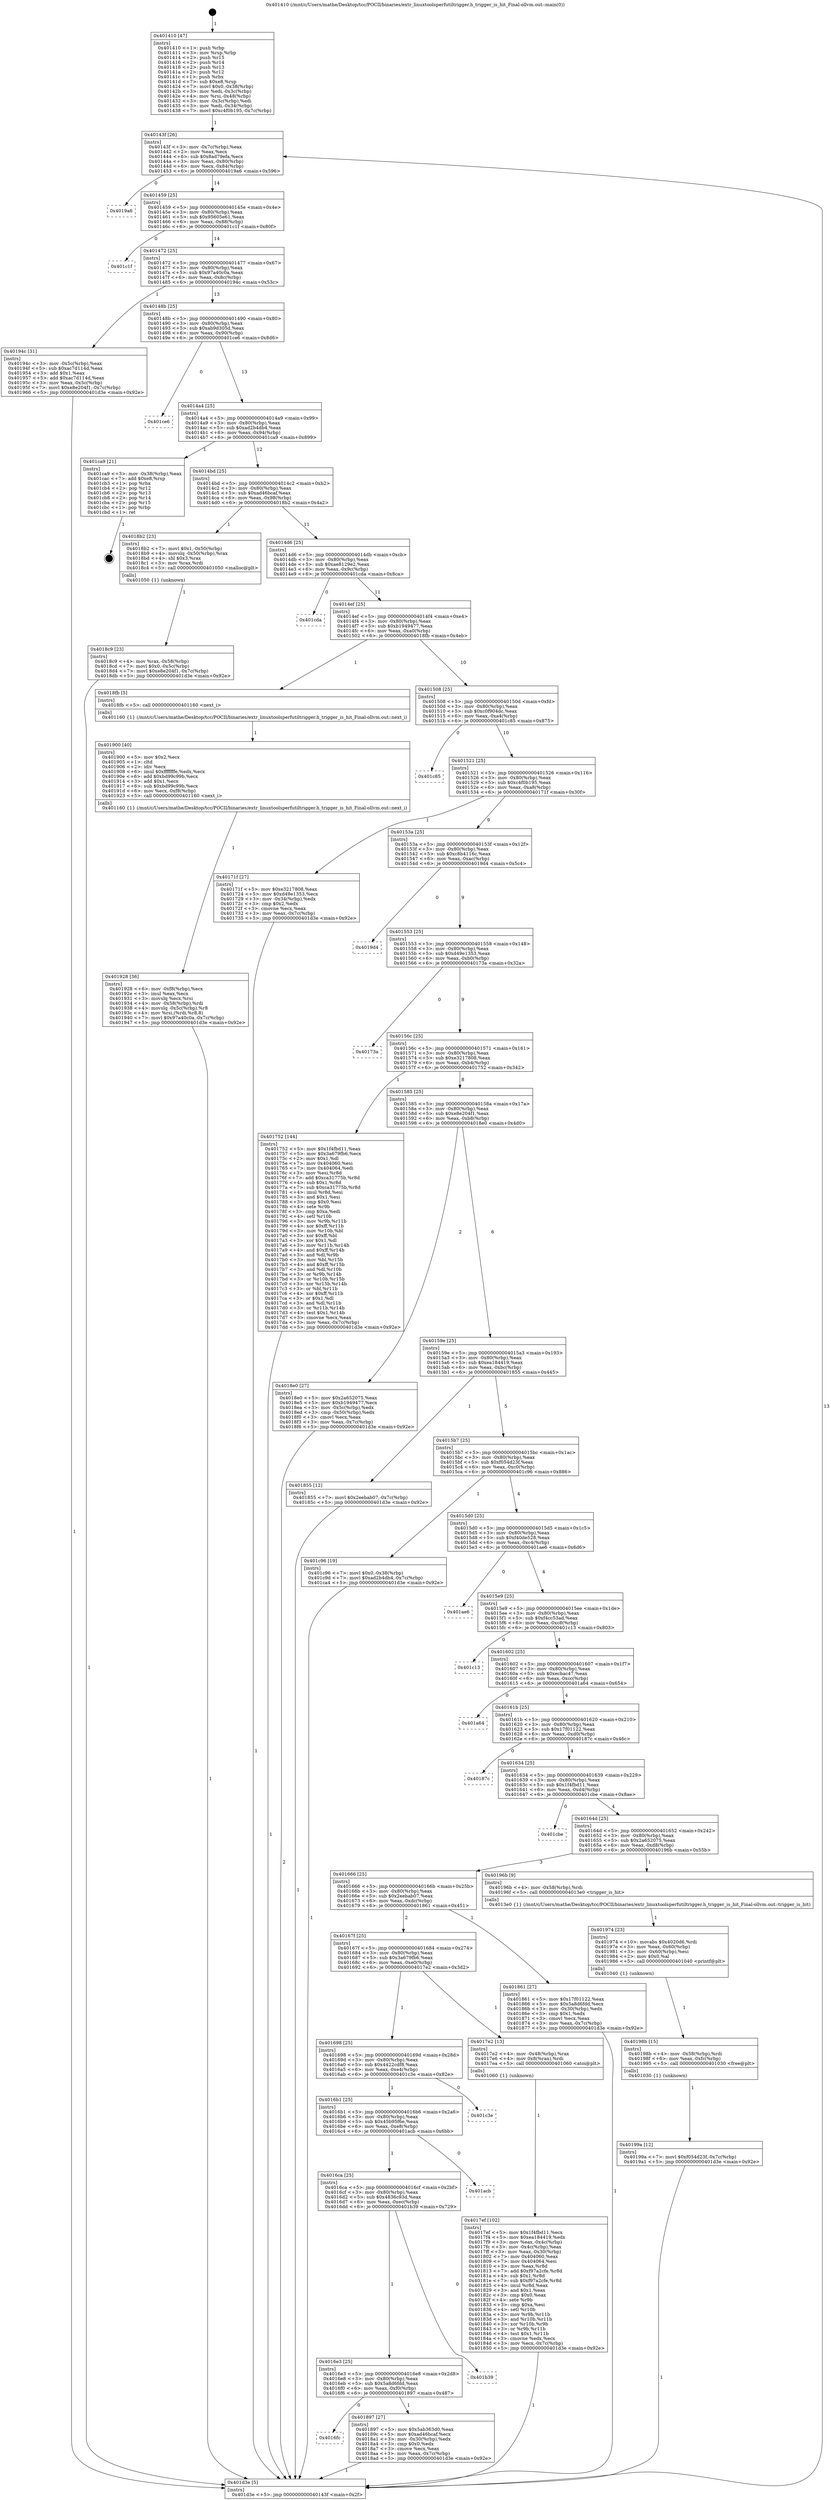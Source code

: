 digraph "0x401410" {
  label = "0x401410 (/mnt/c/Users/mathe/Desktop/tcc/POCII/binaries/extr_linuxtoolsperfutiltrigger.h_trigger_is_hit_Final-ollvm.out::main(0))"
  labelloc = "t"
  node[shape=record]

  Entry [label="",width=0.3,height=0.3,shape=circle,fillcolor=black,style=filled]
  "0x40143f" [label="{
     0x40143f [26]\l
     | [instrs]\l
     &nbsp;&nbsp;0x40143f \<+3\>: mov -0x7c(%rbp),%eax\l
     &nbsp;&nbsp;0x401442 \<+2\>: mov %eax,%ecx\l
     &nbsp;&nbsp;0x401444 \<+6\>: sub $0x8ad79efa,%ecx\l
     &nbsp;&nbsp;0x40144a \<+3\>: mov %eax,-0x80(%rbp)\l
     &nbsp;&nbsp;0x40144d \<+6\>: mov %ecx,-0x84(%rbp)\l
     &nbsp;&nbsp;0x401453 \<+6\>: je 00000000004019a6 \<main+0x596\>\l
  }"]
  "0x4019a6" [label="{
     0x4019a6\l
  }", style=dashed]
  "0x401459" [label="{
     0x401459 [25]\l
     | [instrs]\l
     &nbsp;&nbsp;0x401459 \<+5\>: jmp 000000000040145e \<main+0x4e\>\l
     &nbsp;&nbsp;0x40145e \<+3\>: mov -0x80(%rbp),%eax\l
     &nbsp;&nbsp;0x401461 \<+5\>: sub $0x95605e61,%eax\l
     &nbsp;&nbsp;0x401466 \<+6\>: mov %eax,-0x88(%rbp)\l
     &nbsp;&nbsp;0x40146c \<+6\>: je 0000000000401c1f \<main+0x80f\>\l
  }"]
  Exit [label="",width=0.3,height=0.3,shape=circle,fillcolor=black,style=filled,peripheries=2]
  "0x401c1f" [label="{
     0x401c1f\l
  }", style=dashed]
  "0x401472" [label="{
     0x401472 [25]\l
     | [instrs]\l
     &nbsp;&nbsp;0x401472 \<+5\>: jmp 0000000000401477 \<main+0x67\>\l
     &nbsp;&nbsp;0x401477 \<+3\>: mov -0x80(%rbp),%eax\l
     &nbsp;&nbsp;0x40147a \<+5\>: sub $0x97a40c0a,%eax\l
     &nbsp;&nbsp;0x40147f \<+6\>: mov %eax,-0x8c(%rbp)\l
     &nbsp;&nbsp;0x401485 \<+6\>: je 000000000040194c \<main+0x53c\>\l
  }"]
  "0x40199a" [label="{
     0x40199a [12]\l
     | [instrs]\l
     &nbsp;&nbsp;0x40199a \<+7\>: movl $0xf054d23f,-0x7c(%rbp)\l
     &nbsp;&nbsp;0x4019a1 \<+5\>: jmp 0000000000401d3e \<main+0x92e\>\l
  }"]
  "0x40194c" [label="{
     0x40194c [31]\l
     | [instrs]\l
     &nbsp;&nbsp;0x40194c \<+3\>: mov -0x5c(%rbp),%eax\l
     &nbsp;&nbsp;0x40194f \<+5\>: sub $0xac7d114d,%eax\l
     &nbsp;&nbsp;0x401954 \<+3\>: add $0x1,%eax\l
     &nbsp;&nbsp;0x401957 \<+5\>: add $0xac7d114d,%eax\l
     &nbsp;&nbsp;0x40195c \<+3\>: mov %eax,-0x5c(%rbp)\l
     &nbsp;&nbsp;0x40195f \<+7\>: movl $0xe8e204f1,-0x7c(%rbp)\l
     &nbsp;&nbsp;0x401966 \<+5\>: jmp 0000000000401d3e \<main+0x92e\>\l
  }"]
  "0x40148b" [label="{
     0x40148b [25]\l
     | [instrs]\l
     &nbsp;&nbsp;0x40148b \<+5\>: jmp 0000000000401490 \<main+0x80\>\l
     &nbsp;&nbsp;0x401490 \<+3\>: mov -0x80(%rbp),%eax\l
     &nbsp;&nbsp;0x401493 \<+5\>: sub $0xab9d305d,%eax\l
     &nbsp;&nbsp;0x401498 \<+6\>: mov %eax,-0x90(%rbp)\l
     &nbsp;&nbsp;0x40149e \<+6\>: je 0000000000401ce6 \<main+0x8d6\>\l
  }"]
  "0x40198b" [label="{
     0x40198b [15]\l
     | [instrs]\l
     &nbsp;&nbsp;0x40198b \<+4\>: mov -0x58(%rbp),%rdi\l
     &nbsp;&nbsp;0x40198f \<+6\>: mov %eax,-0xfc(%rbp)\l
     &nbsp;&nbsp;0x401995 \<+5\>: call 0000000000401030 \<free@plt\>\l
     | [calls]\l
     &nbsp;&nbsp;0x401030 \{1\} (unknown)\l
  }"]
  "0x401ce6" [label="{
     0x401ce6\l
  }", style=dashed]
  "0x4014a4" [label="{
     0x4014a4 [25]\l
     | [instrs]\l
     &nbsp;&nbsp;0x4014a4 \<+5\>: jmp 00000000004014a9 \<main+0x99\>\l
     &nbsp;&nbsp;0x4014a9 \<+3\>: mov -0x80(%rbp),%eax\l
     &nbsp;&nbsp;0x4014ac \<+5\>: sub $0xad2b4db4,%eax\l
     &nbsp;&nbsp;0x4014b1 \<+6\>: mov %eax,-0x94(%rbp)\l
     &nbsp;&nbsp;0x4014b7 \<+6\>: je 0000000000401ca9 \<main+0x899\>\l
  }"]
  "0x401974" [label="{
     0x401974 [23]\l
     | [instrs]\l
     &nbsp;&nbsp;0x401974 \<+10\>: movabs $0x4020d6,%rdi\l
     &nbsp;&nbsp;0x40197e \<+3\>: mov %eax,-0x60(%rbp)\l
     &nbsp;&nbsp;0x401981 \<+3\>: mov -0x60(%rbp),%esi\l
     &nbsp;&nbsp;0x401984 \<+2\>: mov $0x0,%al\l
     &nbsp;&nbsp;0x401986 \<+5\>: call 0000000000401040 \<printf@plt\>\l
     | [calls]\l
     &nbsp;&nbsp;0x401040 \{1\} (unknown)\l
  }"]
  "0x401ca9" [label="{
     0x401ca9 [21]\l
     | [instrs]\l
     &nbsp;&nbsp;0x401ca9 \<+3\>: mov -0x38(%rbp),%eax\l
     &nbsp;&nbsp;0x401cac \<+7\>: add $0xe8,%rsp\l
     &nbsp;&nbsp;0x401cb3 \<+1\>: pop %rbx\l
     &nbsp;&nbsp;0x401cb4 \<+2\>: pop %r12\l
     &nbsp;&nbsp;0x401cb6 \<+2\>: pop %r13\l
     &nbsp;&nbsp;0x401cb8 \<+2\>: pop %r14\l
     &nbsp;&nbsp;0x401cba \<+2\>: pop %r15\l
     &nbsp;&nbsp;0x401cbc \<+1\>: pop %rbp\l
     &nbsp;&nbsp;0x401cbd \<+1\>: ret\l
  }"]
  "0x4014bd" [label="{
     0x4014bd [25]\l
     | [instrs]\l
     &nbsp;&nbsp;0x4014bd \<+5\>: jmp 00000000004014c2 \<main+0xb2\>\l
     &nbsp;&nbsp;0x4014c2 \<+3\>: mov -0x80(%rbp),%eax\l
     &nbsp;&nbsp;0x4014c5 \<+5\>: sub $0xad46bcaf,%eax\l
     &nbsp;&nbsp;0x4014ca \<+6\>: mov %eax,-0x98(%rbp)\l
     &nbsp;&nbsp;0x4014d0 \<+6\>: je 00000000004018b2 \<main+0x4a2\>\l
  }"]
  "0x401928" [label="{
     0x401928 [36]\l
     | [instrs]\l
     &nbsp;&nbsp;0x401928 \<+6\>: mov -0xf8(%rbp),%ecx\l
     &nbsp;&nbsp;0x40192e \<+3\>: imul %eax,%ecx\l
     &nbsp;&nbsp;0x401931 \<+3\>: movslq %ecx,%rsi\l
     &nbsp;&nbsp;0x401934 \<+4\>: mov -0x58(%rbp),%rdi\l
     &nbsp;&nbsp;0x401938 \<+4\>: movslq -0x5c(%rbp),%r8\l
     &nbsp;&nbsp;0x40193c \<+4\>: mov %rsi,(%rdi,%r8,8)\l
     &nbsp;&nbsp;0x401940 \<+7\>: movl $0x97a40c0a,-0x7c(%rbp)\l
     &nbsp;&nbsp;0x401947 \<+5\>: jmp 0000000000401d3e \<main+0x92e\>\l
  }"]
  "0x4018b2" [label="{
     0x4018b2 [23]\l
     | [instrs]\l
     &nbsp;&nbsp;0x4018b2 \<+7\>: movl $0x1,-0x50(%rbp)\l
     &nbsp;&nbsp;0x4018b9 \<+4\>: movslq -0x50(%rbp),%rax\l
     &nbsp;&nbsp;0x4018bd \<+4\>: shl $0x3,%rax\l
     &nbsp;&nbsp;0x4018c1 \<+3\>: mov %rax,%rdi\l
     &nbsp;&nbsp;0x4018c4 \<+5\>: call 0000000000401050 \<malloc@plt\>\l
     | [calls]\l
     &nbsp;&nbsp;0x401050 \{1\} (unknown)\l
  }"]
  "0x4014d6" [label="{
     0x4014d6 [25]\l
     | [instrs]\l
     &nbsp;&nbsp;0x4014d6 \<+5\>: jmp 00000000004014db \<main+0xcb\>\l
     &nbsp;&nbsp;0x4014db \<+3\>: mov -0x80(%rbp),%eax\l
     &nbsp;&nbsp;0x4014de \<+5\>: sub $0xae8129e2,%eax\l
     &nbsp;&nbsp;0x4014e3 \<+6\>: mov %eax,-0x9c(%rbp)\l
     &nbsp;&nbsp;0x4014e9 \<+6\>: je 0000000000401cda \<main+0x8ca\>\l
  }"]
  "0x401900" [label="{
     0x401900 [40]\l
     | [instrs]\l
     &nbsp;&nbsp;0x401900 \<+5\>: mov $0x2,%ecx\l
     &nbsp;&nbsp;0x401905 \<+1\>: cltd\l
     &nbsp;&nbsp;0x401906 \<+2\>: idiv %ecx\l
     &nbsp;&nbsp;0x401908 \<+6\>: imul $0xfffffffe,%edx,%ecx\l
     &nbsp;&nbsp;0x40190e \<+6\>: add $0xbd99c99b,%ecx\l
     &nbsp;&nbsp;0x401914 \<+3\>: add $0x1,%ecx\l
     &nbsp;&nbsp;0x401917 \<+6\>: sub $0xbd99c99b,%ecx\l
     &nbsp;&nbsp;0x40191d \<+6\>: mov %ecx,-0xf8(%rbp)\l
     &nbsp;&nbsp;0x401923 \<+5\>: call 0000000000401160 \<next_i\>\l
     | [calls]\l
     &nbsp;&nbsp;0x401160 \{1\} (/mnt/c/Users/mathe/Desktop/tcc/POCII/binaries/extr_linuxtoolsperfutiltrigger.h_trigger_is_hit_Final-ollvm.out::next_i)\l
  }"]
  "0x401cda" [label="{
     0x401cda\l
  }", style=dashed]
  "0x4014ef" [label="{
     0x4014ef [25]\l
     | [instrs]\l
     &nbsp;&nbsp;0x4014ef \<+5\>: jmp 00000000004014f4 \<main+0xe4\>\l
     &nbsp;&nbsp;0x4014f4 \<+3\>: mov -0x80(%rbp),%eax\l
     &nbsp;&nbsp;0x4014f7 \<+5\>: sub $0xb1949477,%eax\l
     &nbsp;&nbsp;0x4014fc \<+6\>: mov %eax,-0xa0(%rbp)\l
     &nbsp;&nbsp;0x401502 \<+6\>: je 00000000004018fb \<main+0x4eb\>\l
  }"]
  "0x4018c9" [label="{
     0x4018c9 [23]\l
     | [instrs]\l
     &nbsp;&nbsp;0x4018c9 \<+4\>: mov %rax,-0x58(%rbp)\l
     &nbsp;&nbsp;0x4018cd \<+7\>: movl $0x0,-0x5c(%rbp)\l
     &nbsp;&nbsp;0x4018d4 \<+7\>: movl $0xe8e204f1,-0x7c(%rbp)\l
     &nbsp;&nbsp;0x4018db \<+5\>: jmp 0000000000401d3e \<main+0x92e\>\l
  }"]
  "0x4018fb" [label="{
     0x4018fb [5]\l
     | [instrs]\l
     &nbsp;&nbsp;0x4018fb \<+5\>: call 0000000000401160 \<next_i\>\l
     | [calls]\l
     &nbsp;&nbsp;0x401160 \{1\} (/mnt/c/Users/mathe/Desktop/tcc/POCII/binaries/extr_linuxtoolsperfutiltrigger.h_trigger_is_hit_Final-ollvm.out::next_i)\l
  }"]
  "0x401508" [label="{
     0x401508 [25]\l
     | [instrs]\l
     &nbsp;&nbsp;0x401508 \<+5\>: jmp 000000000040150d \<main+0xfd\>\l
     &nbsp;&nbsp;0x40150d \<+3\>: mov -0x80(%rbp),%eax\l
     &nbsp;&nbsp;0x401510 \<+5\>: sub $0xc0f904dc,%eax\l
     &nbsp;&nbsp;0x401515 \<+6\>: mov %eax,-0xa4(%rbp)\l
     &nbsp;&nbsp;0x40151b \<+6\>: je 0000000000401c85 \<main+0x875\>\l
  }"]
  "0x4016fc" [label="{
     0x4016fc\l
  }", style=dashed]
  "0x401c85" [label="{
     0x401c85\l
  }", style=dashed]
  "0x401521" [label="{
     0x401521 [25]\l
     | [instrs]\l
     &nbsp;&nbsp;0x401521 \<+5\>: jmp 0000000000401526 \<main+0x116\>\l
     &nbsp;&nbsp;0x401526 \<+3\>: mov -0x80(%rbp),%eax\l
     &nbsp;&nbsp;0x401529 \<+5\>: sub $0xc4f0b195,%eax\l
     &nbsp;&nbsp;0x40152e \<+6\>: mov %eax,-0xa8(%rbp)\l
     &nbsp;&nbsp;0x401534 \<+6\>: je 000000000040171f \<main+0x30f\>\l
  }"]
  "0x401897" [label="{
     0x401897 [27]\l
     | [instrs]\l
     &nbsp;&nbsp;0x401897 \<+5\>: mov $0x5ab363d0,%eax\l
     &nbsp;&nbsp;0x40189c \<+5\>: mov $0xad46bcaf,%ecx\l
     &nbsp;&nbsp;0x4018a1 \<+3\>: mov -0x30(%rbp),%edx\l
     &nbsp;&nbsp;0x4018a4 \<+3\>: cmp $0x0,%edx\l
     &nbsp;&nbsp;0x4018a7 \<+3\>: cmove %ecx,%eax\l
     &nbsp;&nbsp;0x4018aa \<+3\>: mov %eax,-0x7c(%rbp)\l
     &nbsp;&nbsp;0x4018ad \<+5\>: jmp 0000000000401d3e \<main+0x92e\>\l
  }"]
  "0x40171f" [label="{
     0x40171f [27]\l
     | [instrs]\l
     &nbsp;&nbsp;0x40171f \<+5\>: mov $0xe3217808,%eax\l
     &nbsp;&nbsp;0x401724 \<+5\>: mov $0xd49e1353,%ecx\l
     &nbsp;&nbsp;0x401729 \<+3\>: mov -0x34(%rbp),%edx\l
     &nbsp;&nbsp;0x40172c \<+3\>: cmp $0x2,%edx\l
     &nbsp;&nbsp;0x40172f \<+3\>: cmovne %ecx,%eax\l
     &nbsp;&nbsp;0x401732 \<+3\>: mov %eax,-0x7c(%rbp)\l
     &nbsp;&nbsp;0x401735 \<+5\>: jmp 0000000000401d3e \<main+0x92e\>\l
  }"]
  "0x40153a" [label="{
     0x40153a [25]\l
     | [instrs]\l
     &nbsp;&nbsp;0x40153a \<+5\>: jmp 000000000040153f \<main+0x12f\>\l
     &nbsp;&nbsp;0x40153f \<+3\>: mov -0x80(%rbp),%eax\l
     &nbsp;&nbsp;0x401542 \<+5\>: sub $0xc8b4116c,%eax\l
     &nbsp;&nbsp;0x401547 \<+6\>: mov %eax,-0xac(%rbp)\l
     &nbsp;&nbsp;0x40154d \<+6\>: je 00000000004019d4 \<main+0x5c4\>\l
  }"]
  "0x401d3e" [label="{
     0x401d3e [5]\l
     | [instrs]\l
     &nbsp;&nbsp;0x401d3e \<+5\>: jmp 000000000040143f \<main+0x2f\>\l
  }"]
  "0x401410" [label="{
     0x401410 [47]\l
     | [instrs]\l
     &nbsp;&nbsp;0x401410 \<+1\>: push %rbp\l
     &nbsp;&nbsp;0x401411 \<+3\>: mov %rsp,%rbp\l
     &nbsp;&nbsp;0x401414 \<+2\>: push %r15\l
     &nbsp;&nbsp;0x401416 \<+2\>: push %r14\l
     &nbsp;&nbsp;0x401418 \<+2\>: push %r13\l
     &nbsp;&nbsp;0x40141a \<+2\>: push %r12\l
     &nbsp;&nbsp;0x40141c \<+1\>: push %rbx\l
     &nbsp;&nbsp;0x40141d \<+7\>: sub $0xe8,%rsp\l
     &nbsp;&nbsp;0x401424 \<+7\>: movl $0x0,-0x38(%rbp)\l
     &nbsp;&nbsp;0x40142b \<+3\>: mov %edi,-0x3c(%rbp)\l
     &nbsp;&nbsp;0x40142e \<+4\>: mov %rsi,-0x48(%rbp)\l
     &nbsp;&nbsp;0x401432 \<+3\>: mov -0x3c(%rbp),%edi\l
     &nbsp;&nbsp;0x401435 \<+3\>: mov %edi,-0x34(%rbp)\l
     &nbsp;&nbsp;0x401438 \<+7\>: movl $0xc4f0b195,-0x7c(%rbp)\l
  }"]
  "0x4016e3" [label="{
     0x4016e3 [25]\l
     | [instrs]\l
     &nbsp;&nbsp;0x4016e3 \<+5\>: jmp 00000000004016e8 \<main+0x2d8\>\l
     &nbsp;&nbsp;0x4016e8 \<+3\>: mov -0x80(%rbp),%eax\l
     &nbsp;&nbsp;0x4016eb \<+5\>: sub $0x5a8d6fdd,%eax\l
     &nbsp;&nbsp;0x4016f0 \<+6\>: mov %eax,-0xf0(%rbp)\l
     &nbsp;&nbsp;0x4016f6 \<+6\>: je 0000000000401897 \<main+0x487\>\l
  }"]
  "0x4019d4" [label="{
     0x4019d4\l
  }", style=dashed]
  "0x401553" [label="{
     0x401553 [25]\l
     | [instrs]\l
     &nbsp;&nbsp;0x401553 \<+5\>: jmp 0000000000401558 \<main+0x148\>\l
     &nbsp;&nbsp;0x401558 \<+3\>: mov -0x80(%rbp),%eax\l
     &nbsp;&nbsp;0x40155b \<+5\>: sub $0xd49e1353,%eax\l
     &nbsp;&nbsp;0x401560 \<+6\>: mov %eax,-0xb0(%rbp)\l
     &nbsp;&nbsp;0x401566 \<+6\>: je 000000000040173a \<main+0x32a\>\l
  }"]
  "0x401b39" [label="{
     0x401b39\l
  }", style=dashed]
  "0x40173a" [label="{
     0x40173a\l
  }", style=dashed]
  "0x40156c" [label="{
     0x40156c [25]\l
     | [instrs]\l
     &nbsp;&nbsp;0x40156c \<+5\>: jmp 0000000000401571 \<main+0x161\>\l
     &nbsp;&nbsp;0x401571 \<+3\>: mov -0x80(%rbp),%eax\l
     &nbsp;&nbsp;0x401574 \<+5\>: sub $0xe3217808,%eax\l
     &nbsp;&nbsp;0x401579 \<+6\>: mov %eax,-0xb4(%rbp)\l
     &nbsp;&nbsp;0x40157f \<+6\>: je 0000000000401752 \<main+0x342\>\l
  }"]
  "0x4016ca" [label="{
     0x4016ca [25]\l
     | [instrs]\l
     &nbsp;&nbsp;0x4016ca \<+5\>: jmp 00000000004016cf \<main+0x2bf\>\l
     &nbsp;&nbsp;0x4016cf \<+3\>: mov -0x80(%rbp),%eax\l
     &nbsp;&nbsp;0x4016d2 \<+5\>: sub $0x4836c93d,%eax\l
     &nbsp;&nbsp;0x4016d7 \<+6\>: mov %eax,-0xec(%rbp)\l
     &nbsp;&nbsp;0x4016dd \<+6\>: je 0000000000401b39 \<main+0x729\>\l
  }"]
  "0x401752" [label="{
     0x401752 [144]\l
     | [instrs]\l
     &nbsp;&nbsp;0x401752 \<+5\>: mov $0x1f4fbd11,%eax\l
     &nbsp;&nbsp;0x401757 \<+5\>: mov $0x3a679fb6,%ecx\l
     &nbsp;&nbsp;0x40175c \<+2\>: mov $0x1,%dl\l
     &nbsp;&nbsp;0x40175e \<+7\>: mov 0x404060,%esi\l
     &nbsp;&nbsp;0x401765 \<+7\>: mov 0x404064,%edi\l
     &nbsp;&nbsp;0x40176c \<+3\>: mov %esi,%r8d\l
     &nbsp;&nbsp;0x40176f \<+7\>: add $0xca31775b,%r8d\l
     &nbsp;&nbsp;0x401776 \<+4\>: sub $0x1,%r8d\l
     &nbsp;&nbsp;0x40177a \<+7\>: sub $0xca31775b,%r8d\l
     &nbsp;&nbsp;0x401781 \<+4\>: imul %r8d,%esi\l
     &nbsp;&nbsp;0x401785 \<+3\>: and $0x1,%esi\l
     &nbsp;&nbsp;0x401788 \<+3\>: cmp $0x0,%esi\l
     &nbsp;&nbsp;0x40178b \<+4\>: sete %r9b\l
     &nbsp;&nbsp;0x40178f \<+3\>: cmp $0xa,%edi\l
     &nbsp;&nbsp;0x401792 \<+4\>: setl %r10b\l
     &nbsp;&nbsp;0x401796 \<+3\>: mov %r9b,%r11b\l
     &nbsp;&nbsp;0x401799 \<+4\>: xor $0xff,%r11b\l
     &nbsp;&nbsp;0x40179d \<+3\>: mov %r10b,%bl\l
     &nbsp;&nbsp;0x4017a0 \<+3\>: xor $0xff,%bl\l
     &nbsp;&nbsp;0x4017a3 \<+3\>: xor $0x1,%dl\l
     &nbsp;&nbsp;0x4017a6 \<+3\>: mov %r11b,%r14b\l
     &nbsp;&nbsp;0x4017a9 \<+4\>: and $0xff,%r14b\l
     &nbsp;&nbsp;0x4017ad \<+3\>: and %dl,%r9b\l
     &nbsp;&nbsp;0x4017b0 \<+3\>: mov %bl,%r15b\l
     &nbsp;&nbsp;0x4017b3 \<+4\>: and $0xff,%r15b\l
     &nbsp;&nbsp;0x4017b7 \<+3\>: and %dl,%r10b\l
     &nbsp;&nbsp;0x4017ba \<+3\>: or %r9b,%r14b\l
     &nbsp;&nbsp;0x4017bd \<+3\>: or %r10b,%r15b\l
     &nbsp;&nbsp;0x4017c0 \<+3\>: xor %r15b,%r14b\l
     &nbsp;&nbsp;0x4017c3 \<+3\>: or %bl,%r11b\l
     &nbsp;&nbsp;0x4017c6 \<+4\>: xor $0xff,%r11b\l
     &nbsp;&nbsp;0x4017ca \<+3\>: or $0x1,%dl\l
     &nbsp;&nbsp;0x4017cd \<+3\>: and %dl,%r11b\l
     &nbsp;&nbsp;0x4017d0 \<+3\>: or %r11b,%r14b\l
     &nbsp;&nbsp;0x4017d3 \<+4\>: test $0x1,%r14b\l
     &nbsp;&nbsp;0x4017d7 \<+3\>: cmovne %ecx,%eax\l
     &nbsp;&nbsp;0x4017da \<+3\>: mov %eax,-0x7c(%rbp)\l
     &nbsp;&nbsp;0x4017dd \<+5\>: jmp 0000000000401d3e \<main+0x92e\>\l
  }"]
  "0x401585" [label="{
     0x401585 [25]\l
     | [instrs]\l
     &nbsp;&nbsp;0x401585 \<+5\>: jmp 000000000040158a \<main+0x17a\>\l
     &nbsp;&nbsp;0x40158a \<+3\>: mov -0x80(%rbp),%eax\l
     &nbsp;&nbsp;0x40158d \<+5\>: sub $0xe8e204f1,%eax\l
     &nbsp;&nbsp;0x401592 \<+6\>: mov %eax,-0xb8(%rbp)\l
     &nbsp;&nbsp;0x401598 \<+6\>: je 00000000004018e0 \<main+0x4d0\>\l
  }"]
  "0x401acb" [label="{
     0x401acb\l
  }", style=dashed]
  "0x4018e0" [label="{
     0x4018e0 [27]\l
     | [instrs]\l
     &nbsp;&nbsp;0x4018e0 \<+5\>: mov $0x2a652075,%eax\l
     &nbsp;&nbsp;0x4018e5 \<+5\>: mov $0xb1949477,%ecx\l
     &nbsp;&nbsp;0x4018ea \<+3\>: mov -0x5c(%rbp),%edx\l
     &nbsp;&nbsp;0x4018ed \<+3\>: cmp -0x50(%rbp),%edx\l
     &nbsp;&nbsp;0x4018f0 \<+3\>: cmovl %ecx,%eax\l
     &nbsp;&nbsp;0x4018f3 \<+3\>: mov %eax,-0x7c(%rbp)\l
     &nbsp;&nbsp;0x4018f6 \<+5\>: jmp 0000000000401d3e \<main+0x92e\>\l
  }"]
  "0x40159e" [label="{
     0x40159e [25]\l
     | [instrs]\l
     &nbsp;&nbsp;0x40159e \<+5\>: jmp 00000000004015a3 \<main+0x193\>\l
     &nbsp;&nbsp;0x4015a3 \<+3\>: mov -0x80(%rbp),%eax\l
     &nbsp;&nbsp;0x4015a6 \<+5\>: sub $0xea184419,%eax\l
     &nbsp;&nbsp;0x4015ab \<+6\>: mov %eax,-0xbc(%rbp)\l
     &nbsp;&nbsp;0x4015b1 \<+6\>: je 0000000000401855 \<main+0x445\>\l
  }"]
  "0x4016b1" [label="{
     0x4016b1 [25]\l
     | [instrs]\l
     &nbsp;&nbsp;0x4016b1 \<+5\>: jmp 00000000004016b6 \<main+0x2a6\>\l
     &nbsp;&nbsp;0x4016b6 \<+3\>: mov -0x80(%rbp),%eax\l
     &nbsp;&nbsp;0x4016b9 \<+5\>: sub $0x45b95f6e,%eax\l
     &nbsp;&nbsp;0x4016be \<+6\>: mov %eax,-0xe8(%rbp)\l
     &nbsp;&nbsp;0x4016c4 \<+6\>: je 0000000000401acb \<main+0x6bb\>\l
  }"]
  "0x401855" [label="{
     0x401855 [12]\l
     | [instrs]\l
     &nbsp;&nbsp;0x401855 \<+7\>: movl $0x2eebab07,-0x7c(%rbp)\l
     &nbsp;&nbsp;0x40185c \<+5\>: jmp 0000000000401d3e \<main+0x92e\>\l
  }"]
  "0x4015b7" [label="{
     0x4015b7 [25]\l
     | [instrs]\l
     &nbsp;&nbsp;0x4015b7 \<+5\>: jmp 00000000004015bc \<main+0x1ac\>\l
     &nbsp;&nbsp;0x4015bc \<+3\>: mov -0x80(%rbp),%eax\l
     &nbsp;&nbsp;0x4015bf \<+5\>: sub $0xf054d23f,%eax\l
     &nbsp;&nbsp;0x4015c4 \<+6\>: mov %eax,-0xc0(%rbp)\l
     &nbsp;&nbsp;0x4015ca \<+6\>: je 0000000000401c96 \<main+0x886\>\l
  }"]
  "0x401c3e" [label="{
     0x401c3e\l
  }", style=dashed]
  "0x401c96" [label="{
     0x401c96 [19]\l
     | [instrs]\l
     &nbsp;&nbsp;0x401c96 \<+7\>: movl $0x0,-0x38(%rbp)\l
     &nbsp;&nbsp;0x401c9d \<+7\>: movl $0xad2b4db4,-0x7c(%rbp)\l
     &nbsp;&nbsp;0x401ca4 \<+5\>: jmp 0000000000401d3e \<main+0x92e\>\l
  }"]
  "0x4015d0" [label="{
     0x4015d0 [25]\l
     | [instrs]\l
     &nbsp;&nbsp;0x4015d0 \<+5\>: jmp 00000000004015d5 \<main+0x1c5\>\l
     &nbsp;&nbsp;0x4015d5 \<+3\>: mov -0x80(%rbp),%eax\l
     &nbsp;&nbsp;0x4015d8 \<+5\>: sub $0xf40de528,%eax\l
     &nbsp;&nbsp;0x4015dd \<+6\>: mov %eax,-0xc4(%rbp)\l
     &nbsp;&nbsp;0x4015e3 \<+6\>: je 0000000000401ae6 \<main+0x6d6\>\l
  }"]
  "0x4017ef" [label="{
     0x4017ef [102]\l
     | [instrs]\l
     &nbsp;&nbsp;0x4017ef \<+5\>: mov $0x1f4fbd11,%ecx\l
     &nbsp;&nbsp;0x4017f4 \<+5\>: mov $0xea184419,%edx\l
     &nbsp;&nbsp;0x4017f9 \<+3\>: mov %eax,-0x4c(%rbp)\l
     &nbsp;&nbsp;0x4017fc \<+3\>: mov -0x4c(%rbp),%eax\l
     &nbsp;&nbsp;0x4017ff \<+3\>: mov %eax,-0x30(%rbp)\l
     &nbsp;&nbsp;0x401802 \<+7\>: mov 0x404060,%eax\l
     &nbsp;&nbsp;0x401809 \<+7\>: mov 0x404064,%esi\l
     &nbsp;&nbsp;0x401810 \<+3\>: mov %eax,%r8d\l
     &nbsp;&nbsp;0x401813 \<+7\>: add $0xf97a2cfe,%r8d\l
     &nbsp;&nbsp;0x40181a \<+4\>: sub $0x1,%r8d\l
     &nbsp;&nbsp;0x40181e \<+7\>: sub $0xf97a2cfe,%r8d\l
     &nbsp;&nbsp;0x401825 \<+4\>: imul %r8d,%eax\l
     &nbsp;&nbsp;0x401829 \<+3\>: and $0x1,%eax\l
     &nbsp;&nbsp;0x40182c \<+3\>: cmp $0x0,%eax\l
     &nbsp;&nbsp;0x40182f \<+4\>: sete %r9b\l
     &nbsp;&nbsp;0x401833 \<+3\>: cmp $0xa,%esi\l
     &nbsp;&nbsp;0x401836 \<+4\>: setl %r10b\l
     &nbsp;&nbsp;0x40183a \<+3\>: mov %r9b,%r11b\l
     &nbsp;&nbsp;0x40183d \<+3\>: and %r10b,%r11b\l
     &nbsp;&nbsp;0x401840 \<+3\>: xor %r10b,%r9b\l
     &nbsp;&nbsp;0x401843 \<+3\>: or %r9b,%r11b\l
     &nbsp;&nbsp;0x401846 \<+4\>: test $0x1,%r11b\l
     &nbsp;&nbsp;0x40184a \<+3\>: cmovne %edx,%ecx\l
     &nbsp;&nbsp;0x40184d \<+3\>: mov %ecx,-0x7c(%rbp)\l
     &nbsp;&nbsp;0x401850 \<+5\>: jmp 0000000000401d3e \<main+0x92e\>\l
  }"]
  "0x401ae6" [label="{
     0x401ae6\l
  }", style=dashed]
  "0x4015e9" [label="{
     0x4015e9 [25]\l
     | [instrs]\l
     &nbsp;&nbsp;0x4015e9 \<+5\>: jmp 00000000004015ee \<main+0x1de\>\l
     &nbsp;&nbsp;0x4015ee \<+3\>: mov -0x80(%rbp),%eax\l
     &nbsp;&nbsp;0x4015f1 \<+5\>: sub $0xf4cc53ad,%eax\l
     &nbsp;&nbsp;0x4015f6 \<+6\>: mov %eax,-0xc8(%rbp)\l
     &nbsp;&nbsp;0x4015fc \<+6\>: je 0000000000401c13 \<main+0x803\>\l
  }"]
  "0x401698" [label="{
     0x401698 [25]\l
     | [instrs]\l
     &nbsp;&nbsp;0x401698 \<+5\>: jmp 000000000040169d \<main+0x28d\>\l
     &nbsp;&nbsp;0x40169d \<+3\>: mov -0x80(%rbp),%eax\l
     &nbsp;&nbsp;0x4016a0 \<+5\>: sub $0x4422cdf8,%eax\l
     &nbsp;&nbsp;0x4016a5 \<+6\>: mov %eax,-0xe4(%rbp)\l
     &nbsp;&nbsp;0x4016ab \<+6\>: je 0000000000401c3e \<main+0x82e\>\l
  }"]
  "0x401c13" [label="{
     0x401c13\l
  }", style=dashed]
  "0x401602" [label="{
     0x401602 [25]\l
     | [instrs]\l
     &nbsp;&nbsp;0x401602 \<+5\>: jmp 0000000000401607 \<main+0x1f7\>\l
     &nbsp;&nbsp;0x401607 \<+3\>: mov -0x80(%rbp),%eax\l
     &nbsp;&nbsp;0x40160a \<+5\>: sub $0xecbac47,%eax\l
     &nbsp;&nbsp;0x40160f \<+6\>: mov %eax,-0xcc(%rbp)\l
     &nbsp;&nbsp;0x401615 \<+6\>: je 0000000000401a64 \<main+0x654\>\l
  }"]
  "0x4017e2" [label="{
     0x4017e2 [13]\l
     | [instrs]\l
     &nbsp;&nbsp;0x4017e2 \<+4\>: mov -0x48(%rbp),%rax\l
     &nbsp;&nbsp;0x4017e6 \<+4\>: mov 0x8(%rax),%rdi\l
     &nbsp;&nbsp;0x4017ea \<+5\>: call 0000000000401060 \<atoi@plt\>\l
     | [calls]\l
     &nbsp;&nbsp;0x401060 \{1\} (unknown)\l
  }"]
  "0x401a64" [label="{
     0x401a64\l
  }", style=dashed]
  "0x40161b" [label="{
     0x40161b [25]\l
     | [instrs]\l
     &nbsp;&nbsp;0x40161b \<+5\>: jmp 0000000000401620 \<main+0x210\>\l
     &nbsp;&nbsp;0x401620 \<+3\>: mov -0x80(%rbp),%eax\l
     &nbsp;&nbsp;0x401623 \<+5\>: sub $0x17f01122,%eax\l
     &nbsp;&nbsp;0x401628 \<+6\>: mov %eax,-0xd0(%rbp)\l
     &nbsp;&nbsp;0x40162e \<+6\>: je 000000000040187c \<main+0x46c\>\l
  }"]
  "0x40167f" [label="{
     0x40167f [25]\l
     | [instrs]\l
     &nbsp;&nbsp;0x40167f \<+5\>: jmp 0000000000401684 \<main+0x274\>\l
     &nbsp;&nbsp;0x401684 \<+3\>: mov -0x80(%rbp),%eax\l
     &nbsp;&nbsp;0x401687 \<+5\>: sub $0x3a679fb6,%eax\l
     &nbsp;&nbsp;0x40168c \<+6\>: mov %eax,-0xe0(%rbp)\l
     &nbsp;&nbsp;0x401692 \<+6\>: je 00000000004017e2 \<main+0x3d2\>\l
  }"]
  "0x40187c" [label="{
     0x40187c\l
  }", style=dashed]
  "0x401634" [label="{
     0x401634 [25]\l
     | [instrs]\l
     &nbsp;&nbsp;0x401634 \<+5\>: jmp 0000000000401639 \<main+0x229\>\l
     &nbsp;&nbsp;0x401639 \<+3\>: mov -0x80(%rbp),%eax\l
     &nbsp;&nbsp;0x40163c \<+5\>: sub $0x1f4fbd11,%eax\l
     &nbsp;&nbsp;0x401641 \<+6\>: mov %eax,-0xd4(%rbp)\l
     &nbsp;&nbsp;0x401647 \<+6\>: je 0000000000401cbe \<main+0x8ae\>\l
  }"]
  "0x401861" [label="{
     0x401861 [27]\l
     | [instrs]\l
     &nbsp;&nbsp;0x401861 \<+5\>: mov $0x17f01122,%eax\l
     &nbsp;&nbsp;0x401866 \<+5\>: mov $0x5a8d6fdd,%ecx\l
     &nbsp;&nbsp;0x40186b \<+3\>: mov -0x30(%rbp),%edx\l
     &nbsp;&nbsp;0x40186e \<+3\>: cmp $0x1,%edx\l
     &nbsp;&nbsp;0x401871 \<+3\>: cmovl %ecx,%eax\l
     &nbsp;&nbsp;0x401874 \<+3\>: mov %eax,-0x7c(%rbp)\l
     &nbsp;&nbsp;0x401877 \<+5\>: jmp 0000000000401d3e \<main+0x92e\>\l
  }"]
  "0x401cbe" [label="{
     0x401cbe\l
  }", style=dashed]
  "0x40164d" [label="{
     0x40164d [25]\l
     | [instrs]\l
     &nbsp;&nbsp;0x40164d \<+5\>: jmp 0000000000401652 \<main+0x242\>\l
     &nbsp;&nbsp;0x401652 \<+3\>: mov -0x80(%rbp),%eax\l
     &nbsp;&nbsp;0x401655 \<+5\>: sub $0x2a652075,%eax\l
     &nbsp;&nbsp;0x40165a \<+6\>: mov %eax,-0xd8(%rbp)\l
     &nbsp;&nbsp;0x401660 \<+6\>: je 000000000040196b \<main+0x55b\>\l
  }"]
  "0x401666" [label="{
     0x401666 [25]\l
     | [instrs]\l
     &nbsp;&nbsp;0x401666 \<+5\>: jmp 000000000040166b \<main+0x25b\>\l
     &nbsp;&nbsp;0x40166b \<+3\>: mov -0x80(%rbp),%eax\l
     &nbsp;&nbsp;0x40166e \<+5\>: sub $0x2eebab07,%eax\l
     &nbsp;&nbsp;0x401673 \<+6\>: mov %eax,-0xdc(%rbp)\l
     &nbsp;&nbsp;0x401679 \<+6\>: je 0000000000401861 \<main+0x451\>\l
  }"]
  "0x40196b" [label="{
     0x40196b [9]\l
     | [instrs]\l
     &nbsp;&nbsp;0x40196b \<+4\>: mov -0x58(%rbp),%rdi\l
     &nbsp;&nbsp;0x40196f \<+5\>: call 00000000004013e0 \<trigger_is_hit\>\l
     | [calls]\l
     &nbsp;&nbsp;0x4013e0 \{1\} (/mnt/c/Users/mathe/Desktop/tcc/POCII/binaries/extr_linuxtoolsperfutiltrigger.h_trigger_is_hit_Final-ollvm.out::trigger_is_hit)\l
  }"]
  Entry -> "0x401410" [label=" 1"]
  "0x40143f" -> "0x4019a6" [label=" 0"]
  "0x40143f" -> "0x401459" [label=" 14"]
  "0x401ca9" -> Exit [label=" 1"]
  "0x401459" -> "0x401c1f" [label=" 0"]
  "0x401459" -> "0x401472" [label=" 14"]
  "0x401c96" -> "0x401d3e" [label=" 1"]
  "0x401472" -> "0x40194c" [label=" 1"]
  "0x401472" -> "0x40148b" [label=" 13"]
  "0x40199a" -> "0x401d3e" [label=" 1"]
  "0x40148b" -> "0x401ce6" [label=" 0"]
  "0x40148b" -> "0x4014a4" [label=" 13"]
  "0x40198b" -> "0x40199a" [label=" 1"]
  "0x4014a4" -> "0x401ca9" [label=" 1"]
  "0x4014a4" -> "0x4014bd" [label=" 12"]
  "0x401974" -> "0x40198b" [label=" 1"]
  "0x4014bd" -> "0x4018b2" [label=" 1"]
  "0x4014bd" -> "0x4014d6" [label=" 11"]
  "0x40196b" -> "0x401974" [label=" 1"]
  "0x4014d6" -> "0x401cda" [label=" 0"]
  "0x4014d6" -> "0x4014ef" [label=" 11"]
  "0x40194c" -> "0x401d3e" [label=" 1"]
  "0x4014ef" -> "0x4018fb" [label=" 1"]
  "0x4014ef" -> "0x401508" [label=" 10"]
  "0x401928" -> "0x401d3e" [label=" 1"]
  "0x401508" -> "0x401c85" [label=" 0"]
  "0x401508" -> "0x401521" [label=" 10"]
  "0x401900" -> "0x401928" [label=" 1"]
  "0x401521" -> "0x40171f" [label=" 1"]
  "0x401521" -> "0x40153a" [label=" 9"]
  "0x40171f" -> "0x401d3e" [label=" 1"]
  "0x401410" -> "0x40143f" [label=" 1"]
  "0x401d3e" -> "0x40143f" [label=" 13"]
  "0x4018fb" -> "0x401900" [label=" 1"]
  "0x40153a" -> "0x4019d4" [label=" 0"]
  "0x40153a" -> "0x401553" [label=" 9"]
  "0x4018c9" -> "0x401d3e" [label=" 1"]
  "0x401553" -> "0x40173a" [label=" 0"]
  "0x401553" -> "0x40156c" [label=" 9"]
  "0x4018b2" -> "0x4018c9" [label=" 1"]
  "0x40156c" -> "0x401752" [label=" 1"]
  "0x40156c" -> "0x401585" [label=" 8"]
  "0x401752" -> "0x401d3e" [label=" 1"]
  "0x4016e3" -> "0x4016fc" [label=" 0"]
  "0x401585" -> "0x4018e0" [label=" 2"]
  "0x401585" -> "0x40159e" [label=" 6"]
  "0x4016e3" -> "0x401897" [label=" 1"]
  "0x40159e" -> "0x401855" [label=" 1"]
  "0x40159e" -> "0x4015b7" [label=" 5"]
  "0x4016ca" -> "0x4016e3" [label=" 1"]
  "0x4015b7" -> "0x401c96" [label=" 1"]
  "0x4015b7" -> "0x4015d0" [label=" 4"]
  "0x4016ca" -> "0x401b39" [label=" 0"]
  "0x4015d0" -> "0x401ae6" [label=" 0"]
  "0x4015d0" -> "0x4015e9" [label=" 4"]
  "0x4016b1" -> "0x4016ca" [label=" 1"]
  "0x4015e9" -> "0x401c13" [label=" 0"]
  "0x4015e9" -> "0x401602" [label=" 4"]
  "0x4016b1" -> "0x401acb" [label=" 0"]
  "0x401602" -> "0x401a64" [label=" 0"]
  "0x401602" -> "0x40161b" [label=" 4"]
  "0x4018e0" -> "0x401d3e" [label=" 2"]
  "0x40161b" -> "0x40187c" [label=" 0"]
  "0x40161b" -> "0x401634" [label=" 4"]
  "0x401698" -> "0x401c3e" [label=" 0"]
  "0x401634" -> "0x401cbe" [label=" 0"]
  "0x401634" -> "0x40164d" [label=" 4"]
  "0x401897" -> "0x401d3e" [label=" 1"]
  "0x40164d" -> "0x40196b" [label=" 1"]
  "0x40164d" -> "0x401666" [label=" 3"]
  "0x401861" -> "0x401d3e" [label=" 1"]
  "0x401666" -> "0x401861" [label=" 1"]
  "0x401666" -> "0x40167f" [label=" 2"]
  "0x401698" -> "0x4016b1" [label=" 1"]
  "0x40167f" -> "0x4017e2" [label=" 1"]
  "0x40167f" -> "0x401698" [label=" 1"]
  "0x4017e2" -> "0x4017ef" [label=" 1"]
  "0x4017ef" -> "0x401d3e" [label=" 1"]
  "0x401855" -> "0x401d3e" [label=" 1"]
}
